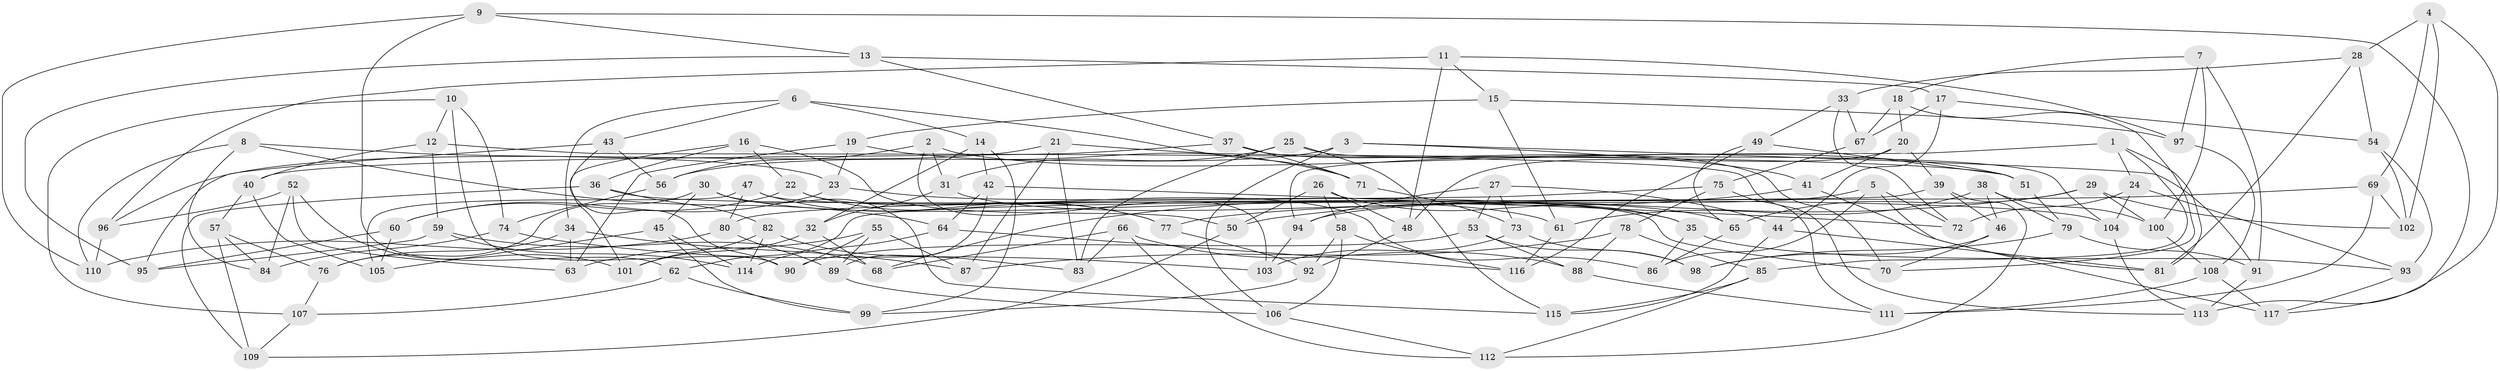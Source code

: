 // Generated by graph-tools (version 1.1) at 2025/11/02/27/25 16:11:42]
// undirected, 117 vertices, 234 edges
graph export_dot {
graph [start="1"]
  node [color=gray90,style=filled];
  1;
  2;
  3;
  4;
  5;
  6;
  7;
  8;
  9;
  10;
  11;
  12;
  13;
  14;
  15;
  16;
  17;
  18;
  19;
  20;
  21;
  22;
  23;
  24;
  25;
  26;
  27;
  28;
  29;
  30;
  31;
  32;
  33;
  34;
  35;
  36;
  37;
  38;
  39;
  40;
  41;
  42;
  43;
  44;
  45;
  46;
  47;
  48;
  49;
  50;
  51;
  52;
  53;
  54;
  55;
  56;
  57;
  58;
  59;
  60;
  61;
  62;
  63;
  64;
  65;
  66;
  67;
  68;
  69;
  70;
  71;
  72;
  73;
  74;
  75;
  76;
  77;
  78;
  79;
  80;
  81;
  82;
  83;
  84;
  85;
  86;
  87;
  88;
  89;
  90;
  91;
  92;
  93;
  94;
  95;
  96;
  97;
  98;
  99;
  100;
  101;
  102;
  103;
  104;
  105;
  106;
  107;
  108;
  109;
  110;
  111;
  112;
  113;
  114;
  115;
  116;
  117;
  1 -- 81;
  1 -- 94;
  1 -- 85;
  1 -- 24;
  2 -- 31;
  2 -- 103;
  2 -- 51;
  2 -- 56;
  3 -- 106;
  3 -- 91;
  3 -- 56;
  3 -- 41;
  4 -- 102;
  4 -- 113;
  4 -- 28;
  4 -- 69;
  5 -- 117;
  5 -- 94;
  5 -- 86;
  5 -- 72;
  6 -- 71;
  6 -- 34;
  6 -- 43;
  6 -- 14;
  7 -- 97;
  7 -- 100;
  7 -- 91;
  7 -- 18;
  8 -- 23;
  8 -- 110;
  8 -- 84;
  8 -- 64;
  9 -- 13;
  9 -- 62;
  9 -- 117;
  9 -- 110;
  10 -- 90;
  10 -- 12;
  10 -- 107;
  10 -- 74;
  11 -- 48;
  11 -- 15;
  11 -- 96;
  11 -- 97;
  12 -- 113;
  12 -- 59;
  12 -- 40;
  13 -- 17;
  13 -- 37;
  13 -- 95;
  14 -- 32;
  14 -- 99;
  14 -- 42;
  15 -- 19;
  15 -- 97;
  15 -- 61;
  16 -- 36;
  16 -- 50;
  16 -- 22;
  16 -- 101;
  17 -- 44;
  17 -- 67;
  17 -- 54;
  18 -- 67;
  18 -- 20;
  18 -- 70;
  19 -- 23;
  19 -- 63;
  19 -- 71;
  20 -- 39;
  20 -- 41;
  20 -- 48;
  21 -- 51;
  21 -- 83;
  21 -- 96;
  21 -- 87;
  22 -- 86;
  22 -- 77;
  22 -- 60;
  23 -- 35;
  23 -- 60;
  24 -- 72;
  24 -- 104;
  24 -- 93;
  25 -- 115;
  25 -- 104;
  25 -- 31;
  25 -- 83;
  26 -- 58;
  26 -- 48;
  26 -- 50;
  26 -- 35;
  27 -- 53;
  27 -- 73;
  27 -- 44;
  27 -- 94;
  28 -- 81;
  28 -- 33;
  28 -- 54;
  29 -- 100;
  29 -- 65;
  29 -- 50;
  29 -- 102;
  30 -- 76;
  30 -- 45;
  30 -- 115;
  30 -- 61;
  31 -- 65;
  31 -- 32;
  32 -- 101;
  32 -- 68;
  33 -- 67;
  33 -- 49;
  33 -- 72;
  34 -- 87;
  34 -- 76;
  34 -- 63;
  35 -- 93;
  35 -- 86;
  36 -- 104;
  36 -- 82;
  36 -- 109;
  37 -- 71;
  37 -- 40;
  37 -- 70;
  38 -- 61;
  38 -- 46;
  38 -- 79;
  38 -- 100;
  39 -- 62;
  39 -- 112;
  39 -- 46;
  40 -- 57;
  40 -- 105;
  41 -- 68;
  41 -- 81;
  42 -- 89;
  42 -- 72;
  42 -- 64;
  43 -- 90;
  43 -- 95;
  43 -- 56;
  44 -- 115;
  44 -- 81;
  45 -- 114;
  45 -- 99;
  45 -- 105;
  46 -- 70;
  46 -- 98;
  47 -- 77;
  47 -- 80;
  47 -- 70;
  47 -- 105;
  48 -- 92;
  49 -- 65;
  49 -- 51;
  49 -- 116;
  50 -- 109;
  51 -- 79;
  52 -- 84;
  52 -- 101;
  52 -- 63;
  52 -- 96;
  53 -- 88;
  53 -- 90;
  53 -- 98;
  54 -- 93;
  54 -- 102;
  55 -- 90;
  55 -- 89;
  55 -- 87;
  55 -- 63;
  56 -- 74;
  57 -- 109;
  57 -- 84;
  57 -- 76;
  58 -- 116;
  58 -- 106;
  58 -- 92;
  59 -- 114;
  59 -- 95;
  59 -- 68;
  60 -- 95;
  60 -- 105;
  61 -- 116;
  62 -- 99;
  62 -- 107;
  64 -- 114;
  64 -- 116;
  65 -- 86;
  66 -- 112;
  66 -- 88;
  66 -- 68;
  66 -- 83;
  67 -- 75;
  69 -- 77;
  69 -- 111;
  69 -- 102;
  71 -- 73;
  73 -- 103;
  73 -- 98;
  74 -- 103;
  74 -- 84;
  75 -- 78;
  75 -- 111;
  75 -- 80;
  76 -- 107;
  77 -- 92;
  78 -- 85;
  78 -- 88;
  78 -- 87;
  79 -- 98;
  79 -- 91;
  80 -- 110;
  80 -- 89;
  82 -- 101;
  82 -- 83;
  82 -- 114;
  85 -- 112;
  85 -- 115;
  88 -- 111;
  89 -- 106;
  91 -- 113;
  92 -- 99;
  93 -- 117;
  94 -- 103;
  96 -- 110;
  97 -- 108;
  100 -- 108;
  104 -- 113;
  106 -- 112;
  107 -- 109;
  108 -- 117;
  108 -- 111;
}

